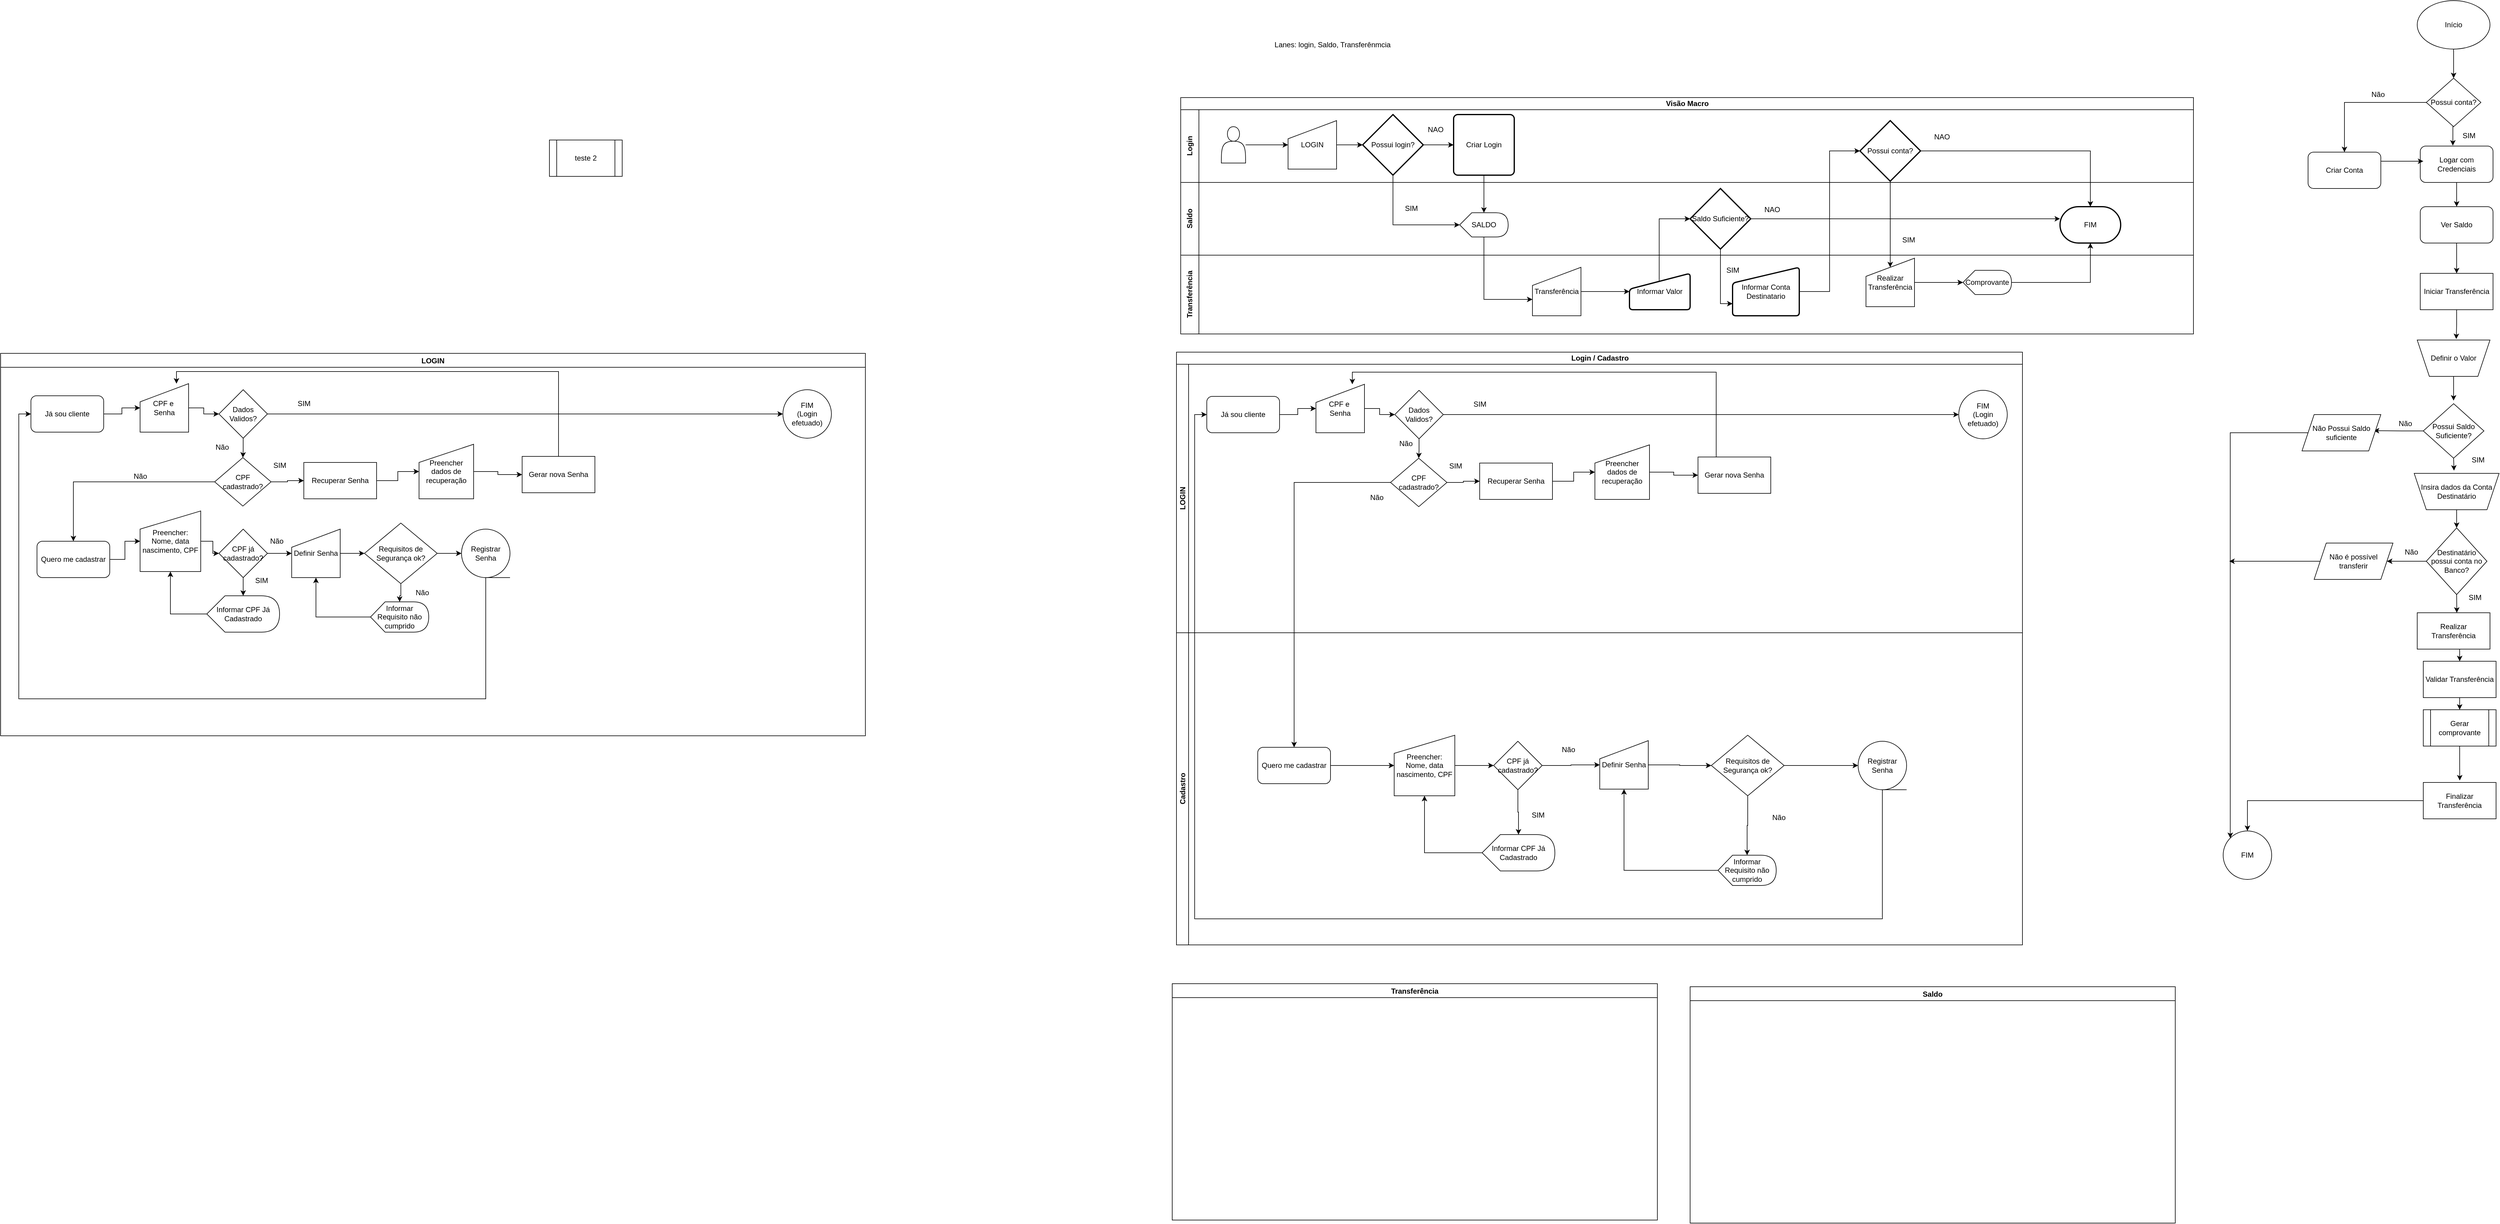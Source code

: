 <mxfile version="27.0.5" pages="2">
  <diagram name="FUNCIONAL" id="gYIJNVyBrI_II_At4Y5p">
    <mxGraphModel dx="6418" dy="1150" grid="0" gridSize="10" guides="0" tooltips="1" connect="1" arrows="1" fold="1" page="0" pageScale="1" pageWidth="827" pageHeight="1169" math="0" shadow="0">
      <root>
        <mxCell id="0" />
        <mxCell id="1" parent="0" />
        <mxCell id="37o7VVHi27gu3IQY9aIR-49" style="edgeStyle=orthogonalEdgeStyle;rounded=0;orthogonalLoop=1;jettySize=auto;html=1;exitX=0.5;exitY=1;exitDx=0;exitDy=0;fontFamily=Helvetica;fontSize=12;fontColor=default;" parent="1" source="37o7VVHi27gu3IQY9aIR-4" target="37o7VVHi27gu3IQY9aIR-5" edge="1">
          <mxGeometry relative="1" as="geometry" />
        </mxCell>
        <mxCell id="37o7VVHi27gu3IQY9aIR-4" value="Início" style="ellipse;whiteSpace=wrap;html=1;" parent="1" vertex="1">
          <mxGeometry x="-321" width="120" height="80" as="geometry" />
        </mxCell>
        <mxCell id="37o7VVHi27gu3IQY9aIR-9" style="edgeStyle=orthogonalEdgeStyle;rounded=0;orthogonalLoop=1;jettySize=auto;html=1;exitX=0;exitY=0.5;exitDx=0;exitDy=0;entryX=0.5;entryY=0;entryDx=0;entryDy=0;" parent="1" source="37o7VVHi27gu3IQY9aIR-5" target="37o7VVHi27gu3IQY9aIR-8" edge="1">
          <mxGeometry relative="1" as="geometry" />
        </mxCell>
        <mxCell id="37o7VVHi27gu3IQY9aIR-5" value="Possui conta?" style="rhombus;whiteSpace=wrap;html=1;" parent="1" vertex="1">
          <mxGeometry x="-306" y="128" width="90" height="80" as="geometry" />
        </mxCell>
        <mxCell id="37o7VVHi27gu3IQY9aIR-12" style="edgeStyle=orthogonalEdgeStyle;rounded=0;orthogonalLoop=1;jettySize=auto;html=1;exitX=0.5;exitY=1;exitDx=0;exitDy=0;entryX=0.5;entryY=0;entryDx=0;entryDy=0;" parent="1" source="37o7VVHi27gu3IQY9aIR-6" target="37o7VVHi27gu3IQY9aIR-11" edge="1">
          <mxGeometry relative="1" as="geometry" />
        </mxCell>
        <mxCell id="37o7VVHi27gu3IQY9aIR-6" value="Logar com Credenciais" style="rounded=1;whiteSpace=wrap;html=1;" parent="1" vertex="1">
          <mxGeometry x="-316" y="240" width="120" height="60" as="geometry" />
        </mxCell>
        <mxCell id="37o7VVHi27gu3IQY9aIR-8" value="Criar Conta" style="rounded=1;whiteSpace=wrap;html=1;" parent="1" vertex="1">
          <mxGeometry x="-501" y="250" width="120" height="60" as="geometry" />
        </mxCell>
        <mxCell id="37o7VVHi27gu3IQY9aIR-16" style="edgeStyle=orthogonalEdgeStyle;rounded=0;orthogonalLoop=1;jettySize=auto;html=1;exitX=0.5;exitY=1;exitDx=0;exitDy=0;entryX=0.5;entryY=0;entryDx=0;entryDy=0;" parent="1" source="37o7VVHi27gu3IQY9aIR-11" target="37o7VVHi27gu3IQY9aIR-15" edge="1">
          <mxGeometry relative="1" as="geometry" />
        </mxCell>
        <mxCell id="37o7VVHi27gu3IQY9aIR-11" value="Ver Saldo" style="rounded=1;whiteSpace=wrap;html=1;" parent="1" vertex="1">
          <mxGeometry x="-316" y="340" width="120" height="60" as="geometry" />
        </mxCell>
        <mxCell id="37o7VVHi27gu3IQY9aIR-15" value="Iniciar Transferência" style="rounded=0;whiteSpace=wrap;html=1;" parent="1" vertex="1">
          <mxGeometry x="-316" y="450" width="120" height="60" as="geometry" />
        </mxCell>
        <mxCell id="37o7VVHi27gu3IQY9aIR-23" style="edgeStyle=orthogonalEdgeStyle;rounded=0;orthogonalLoop=1;jettySize=auto;html=1;exitX=0;exitY=0.5;exitDx=0;exitDy=0;entryX=0.91;entryY=0.443;entryDx=0;entryDy=0;entryPerimeter=0;" parent="1" source="37o7VVHi27gu3IQY9aIR-17" target="37o7VVHi27gu3IQY9aIR-26" edge="1">
          <mxGeometry relative="1" as="geometry">
            <mxPoint x="-341" y="590" as="targetPoint" />
          </mxGeometry>
        </mxCell>
        <mxCell id="37o7VVHi27gu3IQY9aIR-17" value="Possui Saldo Suficiente?" style="rhombus;whiteSpace=wrap;html=1;" parent="1" vertex="1">
          <mxGeometry x="-311" y="665" width="100" height="90" as="geometry" />
        </mxCell>
        <mxCell id="37o7VVHi27gu3IQY9aIR-38" style="edgeStyle=orthogonalEdgeStyle;rounded=0;orthogonalLoop=1;jettySize=auto;html=1;exitX=0;exitY=0.5;exitDx=0;exitDy=0;entryX=1;entryY=0.5;entryDx=0;entryDy=0;fontFamily=Helvetica;fontSize=12;fontColor=default;" parent="1" source="37o7VVHi27gu3IQY9aIR-18" target="37o7VVHi27gu3IQY9aIR-37" edge="1">
          <mxGeometry relative="1" as="geometry" />
        </mxCell>
        <mxCell id="37o7VVHi27gu3IQY9aIR-18" value="Destinatário possui conta no Banco?" style="rhombus;whiteSpace=wrap;html=1;" parent="1" vertex="1">
          <mxGeometry x="-306" y="870" width="100" height="110" as="geometry" />
        </mxCell>
        <mxCell id="37o7VVHi27gu3IQY9aIR-64" style="edgeStyle=orthogonalEdgeStyle;rounded=0;orthogonalLoop=1;jettySize=auto;html=1;exitX=0.5;exitY=1;exitDx=0;exitDy=0;entryX=0.5;entryY=0;entryDx=0;entryDy=0;fontFamily=Helvetica;fontSize=12;fontColor=default;" parent="1" source="37o7VVHi27gu3IQY9aIR-24" target="37o7VVHi27gu3IQY9aIR-51" edge="1">
          <mxGeometry relative="1" as="geometry" />
        </mxCell>
        <mxCell id="37o7VVHi27gu3IQY9aIR-24" value="Realizar Transferência" style="rounded=1;whiteSpace=wrap;html=1;arcSize=0;" parent="1" vertex="1">
          <mxGeometry x="-321" y="1010" width="120" height="60" as="geometry" />
        </mxCell>
        <mxCell id="37o7VVHi27gu3IQY9aIR-60" style="edgeStyle=orthogonalEdgeStyle;rounded=0;orthogonalLoop=1;jettySize=auto;html=1;exitX=0;exitY=0.5;exitDx=0;exitDy=0;entryX=0;entryY=0;entryDx=0;entryDy=0;fontFamily=Helvetica;fontSize=12;fontColor=default;" parent="1" source="37o7VVHi27gu3IQY9aIR-26" target="37o7VVHi27gu3IQY9aIR-56" edge="1">
          <mxGeometry relative="1" as="geometry" />
        </mxCell>
        <mxCell id="37o7VVHi27gu3IQY9aIR-26" value="Não Possui Saldo suficiente" style="shape=parallelogram;perimeter=parallelogramPerimeter;whiteSpace=wrap;html=1;fixedSize=1;rounded=0;strokeColor=default;align=center;verticalAlign=middle;fontFamily=Helvetica;fontSize=12;fontColor=default;fillColor=default;" parent="1" vertex="1">
          <mxGeometry x="-511" y="683" width="130" height="60" as="geometry" />
        </mxCell>
        <mxCell id="37o7VVHi27gu3IQY9aIR-28" value="Definir o Valor" style="shape=trapezoid;perimeter=trapezoidPerimeter;whiteSpace=wrap;html=1;fixedSize=1;rounded=0;strokeColor=default;align=center;verticalAlign=middle;fontFamily=Helvetica;fontSize=12;fontColor=default;fillColor=default;direction=west;" parent="1" vertex="1">
          <mxGeometry x="-321" y="560" width="120" height="60" as="geometry" />
        </mxCell>
        <mxCell id="37o7VVHi27gu3IQY9aIR-34" style="edgeStyle=orthogonalEdgeStyle;rounded=0;orthogonalLoop=1;jettySize=auto;html=1;exitX=0.5;exitY=0;exitDx=0;exitDy=0;entryX=0.5;entryY=0;entryDx=0;entryDy=0;fontFamily=Helvetica;fontSize=12;fontColor=default;" parent="1" source="37o7VVHi27gu3IQY9aIR-32" target="37o7VVHi27gu3IQY9aIR-18" edge="1">
          <mxGeometry relative="1" as="geometry" />
        </mxCell>
        <mxCell id="37o7VVHi27gu3IQY9aIR-32" value="Insira dados da Conta Destinatário" style="shape=trapezoid;perimeter=trapezoidPerimeter;whiteSpace=wrap;html=1;fixedSize=1;rounded=0;strokeColor=default;align=center;verticalAlign=middle;fontFamily=Helvetica;fontSize=12;fontColor=default;fillColor=default;direction=west;" parent="1" vertex="1">
          <mxGeometry x="-326" y="780" width="140" height="60" as="geometry" />
        </mxCell>
        <mxCell id="37o7VVHi27gu3IQY9aIR-71" style="edgeStyle=orthogonalEdgeStyle;rounded=0;orthogonalLoop=1;jettySize=auto;html=1;exitX=0;exitY=0.5;exitDx=0;exitDy=0;fontFamily=Helvetica;fontSize=12;fontColor=default;" parent="1" source="37o7VVHi27gu3IQY9aIR-37" edge="1">
          <mxGeometry relative="1" as="geometry">
            <mxPoint x="-631" y="925" as="targetPoint" />
          </mxGeometry>
        </mxCell>
        <mxCell id="37o7VVHi27gu3IQY9aIR-37" value="Não é possível transferir" style="shape=parallelogram;perimeter=parallelogramPerimeter;whiteSpace=wrap;html=1;fixedSize=1;rounded=0;strokeColor=default;align=center;verticalAlign=middle;fontFamily=Helvetica;fontSize=12;fontColor=default;fillColor=default;" parent="1" vertex="1">
          <mxGeometry x="-491" y="895" width="130" height="60" as="geometry" />
        </mxCell>
        <mxCell id="37o7VVHi27gu3IQY9aIR-40" value="Gerar comprovante" style="shape=process;whiteSpace=wrap;html=1;backgroundOutline=1;rounded=0;strokeColor=default;align=center;verticalAlign=middle;fontFamily=Helvetica;fontSize=12;fontColor=default;fillColor=default;" parent="1" vertex="1">
          <mxGeometry x="-311" y="1170" width="120" height="60" as="geometry" />
        </mxCell>
        <mxCell id="37o7VVHi27gu3IQY9aIR-43" value="SIM" style="text;html=1;align=center;verticalAlign=middle;resizable=0;points=[];autosize=1;strokeColor=none;fillColor=none;fontFamily=Helvetica;fontSize=12;fontColor=default;" parent="1" vertex="1">
          <mxGeometry x="-256" y="208" width="40" height="30" as="geometry" />
        </mxCell>
        <mxCell id="37o7VVHi27gu3IQY9aIR-44" value="Não" style="text;html=1;align=center;verticalAlign=middle;resizable=0;points=[];autosize=1;strokeColor=none;fillColor=none;fontFamily=Helvetica;fontSize=12;fontColor=default;" parent="1" vertex="1">
          <mxGeometry x="-411" y="140" width="50" height="30" as="geometry" />
        </mxCell>
        <mxCell id="37o7VVHi27gu3IQY9aIR-45" value="SIM" style="text;html=1;align=center;verticalAlign=middle;resizable=0;points=[];autosize=1;strokeColor=none;fillColor=none;fontFamily=Helvetica;fontSize=12;fontColor=default;" parent="1" vertex="1">
          <mxGeometry x="-241" y="743" width="40" height="30" as="geometry" />
        </mxCell>
        <mxCell id="37o7VVHi27gu3IQY9aIR-46" value="Não" style="text;html=1;align=center;verticalAlign=middle;resizable=0;points=[];autosize=1;strokeColor=none;fillColor=none;fontFamily=Helvetica;fontSize=12;fontColor=default;" parent="1" vertex="1">
          <mxGeometry x="-366" y="683" width="50" height="30" as="geometry" />
        </mxCell>
        <mxCell id="37o7VVHi27gu3IQY9aIR-47" value="SIM" style="text;html=1;align=center;verticalAlign=middle;resizable=0;points=[];autosize=1;strokeColor=none;fillColor=none;fontFamily=Helvetica;fontSize=12;fontColor=default;" parent="1" vertex="1">
          <mxGeometry x="-246" y="970" width="40" height="30" as="geometry" />
        </mxCell>
        <mxCell id="37o7VVHi27gu3IQY9aIR-48" value="Não" style="text;html=1;align=center;verticalAlign=middle;resizable=0;points=[];autosize=1;strokeColor=none;fillColor=none;fontFamily=Helvetica;fontSize=12;fontColor=default;" parent="1" vertex="1">
          <mxGeometry x="-356" y="895" width="50" height="30" as="geometry" />
        </mxCell>
        <mxCell id="37o7VVHi27gu3IQY9aIR-50" style="edgeStyle=orthogonalEdgeStyle;rounded=0;orthogonalLoop=1;jettySize=auto;html=1;exitX=0.5;exitY=1;exitDx=0;exitDy=0;entryX=0.464;entryY=1.026;entryDx=0;entryDy=0;entryPerimeter=0;fontFamily=Helvetica;fontSize=12;fontColor=default;" parent="1" source="37o7VVHi27gu3IQY9aIR-15" target="37o7VVHi27gu3IQY9aIR-28" edge="1">
          <mxGeometry relative="1" as="geometry" />
        </mxCell>
        <mxCell id="37o7VVHi27gu3IQY9aIR-65" style="edgeStyle=orthogonalEdgeStyle;rounded=0;orthogonalLoop=1;jettySize=auto;html=1;exitX=0.5;exitY=1;exitDx=0;exitDy=0;entryX=0.5;entryY=0;entryDx=0;entryDy=0;fontFamily=Helvetica;fontSize=12;fontColor=default;" parent="1" source="37o7VVHi27gu3IQY9aIR-51" target="37o7VVHi27gu3IQY9aIR-40" edge="1">
          <mxGeometry relative="1" as="geometry" />
        </mxCell>
        <mxCell id="37o7VVHi27gu3IQY9aIR-51" value="Validar Transferência" style="rounded=0;whiteSpace=wrap;html=1;strokeColor=default;align=center;verticalAlign=middle;fontFamily=Helvetica;fontSize=12;fontColor=default;fillColor=default;" parent="1" vertex="1">
          <mxGeometry x="-311" y="1090" width="120" height="60" as="geometry" />
        </mxCell>
        <mxCell id="37o7VVHi27gu3IQY9aIR-59" style="edgeStyle=orthogonalEdgeStyle;rounded=0;orthogonalLoop=1;jettySize=auto;html=1;exitX=0;exitY=0.5;exitDx=0;exitDy=0;entryX=0.5;entryY=0;entryDx=0;entryDy=0;fontFamily=Helvetica;fontSize=12;fontColor=default;" parent="1" source="37o7VVHi27gu3IQY9aIR-54" target="37o7VVHi27gu3IQY9aIR-56" edge="1">
          <mxGeometry relative="1" as="geometry" />
        </mxCell>
        <mxCell id="37o7VVHi27gu3IQY9aIR-54" value="Finalizar Transferência" style="rounded=0;whiteSpace=wrap;html=1;strokeColor=default;align=center;verticalAlign=middle;fontFamily=Helvetica;fontSize=12;fontColor=default;fillColor=default;" parent="1" vertex="1">
          <mxGeometry x="-311" y="1290" width="120" height="60" as="geometry" />
        </mxCell>
        <mxCell id="37o7VVHi27gu3IQY9aIR-56" value="FIM" style="ellipse;whiteSpace=wrap;html=1;aspect=fixed;rounded=0;strokeColor=default;align=center;verticalAlign=middle;fontFamily=Helvetica;fontSize=12;fontColor=default;fillColor=default;" parent="1" vertex="1">
          <mxGeometry x="-641" y="1370" width="80" height="80" as="geometry" />
        </mxCell>
        <mxCell id="37o7VVHi27gu3IQY9aIR-62" style="edgeStyle=orthogonalEdgeStyle;rounded=0;orthogonalLoop=1;jettySize=auto;html=1;exitX=0.5;exitY=1;exitDx=0;exitDy=0;entryX=0.531;entryY=1.074;entryDx=0;entryDy=0;entryPerimeter=0;fontFamily=Helvetica;fontSize=12;fontColor=default;" parent="1" source="37o7VVHi27gu3IQY9aIR-17" target="37o7VVHi27gu3IQY9aIR-32" edge="1">
          <mxGeometry relative="1" as="geometry" />
        </mxCell>
        <mxCell id="37o7VVHi27gu3IQY9aIR-63" style="edgeStyle=orthogonalEdgeStyle;rounded=0;orthogonalLoop=1;jettySize=auto;html=1;exitX=0.5;exitY=1;exitDx=0;exitDy=0;entryX=0.544;entryY=0;entryDx=0;entryDy=0;entryPerimeter=0;fontFamily=Helvetica;fontSize=12;fontColor=default;" parent="1" source="37o7VVHi27gu3IQY9aIR-18" target="37o7VVHi27gu3IQY9aIR-24" edge="1">
          <mxGeometry relative="1" as="geometry" />
        </mxCell>
        <mxCell id="37o7VVHi27gu3IQY9aIR-66" style="edgeStyle=orthogonalEdgeStyle;rounded=0;orthogonalLoop=1;jettySize=auto;html=1;exitX=0.5;exitY=1;exitDx=0;exitDy=0;entryX=0.501;entryY=-0.055;entryDx=0;entryDy=0;entryPerimeter=0;fontFamily=Helvetica;fontSize=12;fontColor=default;" parent="1" source="37o7VVHi27gu3IQY9aIR-40" target="37o7VVHi27gu3IQY9aIR-54" edge="1">
          <mxGeometry relative="1" as="geometry" />
        </mxCell>
        <mxCell id="37o7VVHi27gu3IQY9aIR-67" style="edgeStyle=orthogonalEdgeStyle;rounded=0;orthogonalLoop=1;jettySize=auto;html=1;exitX=0.5;exitY=1;exitDx=0;exitDy=0;entryX=0.448;entryY=-0.012;entryDx=0;entryDy=0;entryPerimeter=0;fontFamily=Helvetica;fontSize=12;fontColor=default;" parent="1" source="37o7VVHi27gu3IQY9aIR-5" target="37o7VVHi27gu3IQY9aIR-6" edge="1">
          <mxGeometry relative="1" as="geometry" />
        </mxCell>
        <mxCell id="37o7VVHi27gu3IQY9aIR-69" style="edgeStyle=orthogonalEdgeStyle;rounded=0;orthogonalLoop=1;jettySize=auto;html=1;exitX=1;exitY=0.25;exitDx=0;exitDy=0;entryX=0.042;entryY=0.417;entryDx=0;entryDy=0;entryPerimeter=0;fontFamily=Helvetica;fontSize=12;fontColor=default;" parent="1" source="37o7VVHi27gu3IQY9aIR-8" target="37o7VVHi27gu3IQY9aIR-6" edge="1">
          <mxGeometry relative="1" as="geometry" />
        </mxCell>
        <mxCell id="37o7VVHi27gu3IQY9aIR-70" style="edgeStyle=orthogonalEdgeStyle;rounded=0;orthogonalLoop=1;jettySize=auto;html=1;exitX=0.5;exitY=0;exitDx=0;exitDy=0;entryX=0.499;entryY=-0.056;entryDx=0;entryDy=0;entryPerimeter=0;fontFamily=Helvetica;fontSize=12;fontColor=default;" parent="1" source="37o7VVHi27gu3IQY9aIR-28" target="37o7VVHi27gu3IQY9aIR-17" edge="1">
          <mxGeometry relative="1" as="geometry" />
        </mxCell>
        <mxCell id="iYzIepz9ZAn4X_LT2Ltt-5" value="Visão&amp;nbsp;&lt;span style=&quot;background-color: transparent; color: light-dark(rgb(0, 0, 0), rgb(255, 255, 255));&quot;&gt;Macro&lt;/span&gt;" style="swimlane;childLayout=stackLayout;resizeParent=1;resizeParentMax=0;horizontal=1;startSize=20;horizontalStack=0;html=1;" parent="1" vertex="1">
          <mxGeometry x="-2360" y="160" width="1670" height="390" as="geometry" />
        </mxCell>
        <mxCell id="iYzIepz9ZAn4X_LT2Ltt-6" value="Login" style="swimlane;startSize=30;horizontal=0;html=1;" parent="iYzIepz9ZAn4X_LT2Ltt-5" vertex="1">
          <mxGeometry y="20" width="1670" height="120" as="geometry" />
        </mxCell>
        <mxCell id="iYzIepz9ZAn4X_LT2Ltt-16" value="" style="edgeStyle=orthogonalEdgeStyle;rounded=0;orthogonalLoop=1;jettySize=auto;html=1;" parent="iYzIepz9ZAn4X_LT2Ltt-6" source="iYzIepz9ZAn4X_LT2Ltt-10" target="iYzIepz9ZAn4X_LT2Ltt-11" edge="1">
          <mxGeometry relative="1" as="geometry" />
        </mxCell>
        <mxCell id="iYzIepz9ZAn4X_LT2Ltt-10" value="" style="shape=actor;whiteSpace=wrap;html=1;" parent="iYzIepz9ZAn4X_LT2Ltt-6" vertex="1">
          <mxGeometry x="67" y="28" width="40" height="60" as="geometry" />
        </mxCell>
        <mxCell id="iYzIepz9ZAn4X_LT2Ltt-30" value="" style="edgeStyle=orthogonalEdgeStyle;rounded=0;orthogonalLoop=1;jettySize=auto;html=1;" parent="iYzIepz9ZAn4X_LT2Ltt-6" source="iYzIepz9ZAn4X_LT2Ltt-11" target="iYzIepz9ZAn4X_LT2Ltt-27" edge="1">
          <mxGeometry relative="1" as="geometry" />
        </mxCell>
        <mxCell id="iYzIepz9ZAn4X_LT2Ltt-11" value="LOGIN" style="shape=manualInput;whiteSpace=wrap;html=1;" parent="iYzIepz9ZAn4X_LT2Ltt-6" vertex="1">
          <mxGeometry x="177" y="18" width="80" height="80" as="geometry" />
        </mxCell>
        <mxCell id="iYzIepz9ZAn4X_LT2Ltt-33" style="edgeStyle=orthogonalEdgeStyle;rounded=0;orthogonalLoop=1;jettySize=auto;html=1;exitX=1;exitY=0.5;exitDx=0;exitDy=0;exitPerimeter=0;entryX=0;entryY=0.5;entryDx=0;entryDy=0;" parent="iYzIepz9ZAn4X_LT2Ltt-6" source="iYzIepz9ZAn4X_LT2Ltt-27" target="iYzIepz9ZAn4X_LT2Ltt-29" edge="1">
          <mxGeometry relative="1" as="geometry" />
        </mxCell>
        <mxCell id="iYzIepz9ZAn4X_LT2Ltt-27" value="Possui login?" style="strokeWidth=2;html=1;shape=mxgraph.flowchart.decision;whiteSpace=wrap;" parent="iYzIepz9ZAn4X_LT2Ltt-6" vertex="1">
          <mxGeometry x="300" y="8" width="100" height="100" as="geometry" />
        </mxCell>
        <mxCell id="iYzIepz9ZAn4X_LT2Ltt-29" value="Criar Login" style="rounded=1;whiteSpace=wrap;html=1;absoluteArcSize=1;arcSize=14;strokeWidth=2;" parent="iYzIepz9ZAn4X_LT2Ltt-6" vertex="1">
          <mxGeometry x="450" y="8" width="100" height="100" as="geometry" />
        </mxCell>
        <mxCell id="iYzIepz9ZAn4X_LT2Ltt-44" value="Possui conta?" style="strokeWidth=2;html=1;shape=mxgraph.flowchart.decision;whiteSpace=wrap;" parent="iYzIepz9ZAn4X_LT2Ltt-6" vertex="1">
          <mxGeometry x="1120" y="18" width="100" height="100" as="geometry" />
        </mxCell>
        <mxCell id="iYzIepz9ZAn4X_LT2Ltt-56" value="NAO" style="text;html=1;align=center;verticalAlign=middle;resizable=0;points=[];autosize=1;strokeColor=none;fillColor=none;" parent="iYzIepz9ZAn4X_LT2Ltt-6" vertex="1">
          <mxGeometry x="395" y="18" width="50" height="30" as="geometry" />
        </mxCell>
        <mxCell id="iYzIepz9ZAn4X_LT2Ltt-59" value="NAO" style="text;html=1;align=center;verticalAlign=middle;resizable=0;points=[];autosize=1;strokeColor=none;fillColor=none;" parent="iYzIepz9ZAn4X_LT2Ltt-6" vertex="1">
          <mxGeometry x="1230" y="30" width="50" height="30" as="geometry" />
        </mxCell>
        <mxCell id="iYzIepz9ZAn4X_LT2Ltt-7" value="Saldo" style="swimlane;startSize=30;horizontal=0;html=1;" parent="iYzIepz9ZAn4X_LT2Ltt-5" vertex="1">
          <mxGeometry y="140" width="1670" height="120" as="geometry" />
        </mxCell>
        <mxCell id="iYzIepz9ZAn4X_LT2Ltt-12" value="SALDO" style="shape=display;whiteSpace=wrap;html=1;" parent="iYzIepz9ZAn4X_LT2Ltt-7" vertex="1">
          <mxGeometry x="460" y="50" width="80" height="40" as="geometry" />
        </mxCell>
        <mxCell id="iYzIepz9ZAn4X_LT2Ltt-15" value="FIM" style="strokeWidth=2;html=1;shape=mxgraph.flowchart.terminator;whiteSpace=wrap;" parent="iYzIepz9ZAn4X_LT2Ltt-7" vertex="1">
          <mxGeometry x="1450" y="40" width="100" height="60" as="geometry" />
        </mxCell>
        <mxCell id="iYzIepz9ZAn4X_LT2Ltt-38" value="Saldo Suficiente?" style="strokeWidth=2;html=1;shape=mxgraph.flowchart.decision;whiteSpace=wrap;" parent="iYzIepz9ZAn4X_LT2Ltt-7" vertex="1">
          <mxGeometry x="840" y="10" width="100" height="100" as="geometry" />
        </mxCell>
        <mxCell id="iYzIepz9ZAn4X_LT2Ltt-48" style="edgeStyle=orthogonalEdgeStyle;rounded=0;orthogonalLoop=1;jettySize=auto;html=1;exitX=1;exitY=0.5;exitDx=0;exitDy=0;exitPerimeter=0;entryX=0;entryY=0.333;entryDx=0;entryDy=0;entryPerimeter=0;" parent="iYzIepz9ZAn4X_LT2Ltt-7" source="iYzIepz9ZAn4X_LT2Ltt-38" target="iYzIepz9ZAn4X_LT2Ltt-15" edge="1">
          <mxGeometry relative="1" as="geometry" />
        </mxCell>
        <mxCell id="iYzIepz9ZAn4X_LT2Ltt-58" value="NAO" style="text;html=1;align=center;verticalAlign=middle;resizable=0;points=[];autosize=1;strokeColor=none;fillColor=none;" parent="iYzIepz9ZAn4X_LT2Ltt-7" vertex="1">
          <mxGeometry x="950" y="30" width="50" height="30" as="geometry" />
        </mxCell>
        <mxCell id="iYzIepz9ZAn4X_LT2Ltt-61" value="SIM" style="text;html=1;align=center;verticalAlign=middle;resizable=0;points=[];autosize=1;strokeColor=none;fillColor=none;" parent="iYzIepz9ZAn4X_LT2Ltt-7" vertex="1">
          <mxGeometry x="1180" y="80" width="40" height="30" as="geometry" />
        </mxCell>
        <mxCell id="iYzIepz9ZAn4X_LT2Ltt-31" style="edgeStyle=orthogonalEdgeStyle;rounded=0;orthogonalLoop=1;jettySize=auto;html=1;exitX=0.5;exitY=1;exitDx=0;exitDy=0;exitPerimeter=0;entryX=0;entryY=0.5;entryDx=0;entryDy=0;entryPerimeter=0;" parent="iYzIepz9ZAn4X_LT2Ltt-5" source="iYzIepz9ZAn4X_LT2Ltt-27" target="iYzIepz9ZAn4X_LT2Ltt-12" edge="1">
          <mxGeometry relative="1" as="geometry" />
        </mxCell>
        <mxCell id="iYzIepz9ZAn4X_LT2Ltt-34" style="edgeStyle=orthogonalEdgeStyle;rounded=0;orthogonalLoop=1;jettySize=auto;html=1;exitX=0.5;exitY=1;exitDx=0;exitDy=0;entryX=0;entryY=0;entryDx=40;entryDy=0;entryPerimeter=0;" parent="iYzIepz9ZAn4X_LT2Ltt-5" source="iYzIepz9ZAn4X_LT2Ltt-29" target="iYzIepz9ZAn4X_LT2Ltt-12" edge="1">
          <mxGeometry relative="1" as="geometry" />
        </mxCell>
        <mxCell id="iYzIepz9ZAn4X_LT2Ltt-35" style="edgeStyle=orthogonalEdgeStyle;rounded=0;orthogonalLoop=1;jettySize=auto;html=1;exitX=0;exitY=0;exitDx=40;exitDy=40;exitPerimeter=0;entryX=0;entryY=0.663;entryDx=0;entryDy=0;entryPerimeter=0;" parent="iYzIepz9ZAn4X_LT2Ltt-5" source="iYzIepz9ZAn4X_LT2Ltt-12" target="iYzIepz9ZAn4X_LT2Ltt-13" edge="1">
          <mxGeometry relative="1" as="geometry" />
        </mxCell>
        <mxCell id="iYzIepz9ZAn4X_LT2Ltt-8" value="&lt;font&gt;Transferência&lt;/font&gt;" style="swimlane;startSize=30;horizontal=0;html=1;align=center;" parent="iYzIepz9ZAn4X_LT2Ltt-5" vertex="1">
          <mxGeometry y="260" width="1670" height="130" as="geometry" />
        </mxCell>
        <mxCell id="iYzIepz9ZAn4X_LT2Ltt-37" value="" style="edgeStyle=orthogonalEdgeStyle;rounded=0;orthogonalLoop=1;jettySize=auto;html=1;" parent="iYzIepz9ZAn4X_LT2Ltt-8" source="iYzIepz9ZAn4X_LT2Ltt-13" target="iYzIepz9ZAn4X_LT2Ltt-36" edge="1">
          <mxGeometry relative="1" as="geometry" />
        </mxCell>
        <mxCell id="iYzIepz9ZAn4X_LT2Ltt-13" value="Transferência" style="shape=manualInput;whiteSpace=wrap;html=1;" parent="iYzIepz9ZAn4X_LT2Ltt-8" vertex="1">
          <mxGeometry x="580" y="20" width="80" height="80" as="geometry" />
        </mxCell>
        <mxCell id="iYzIepz9ZAn4X_LT2Ltt-24" value="Comprovante" style="shape=display;whiteSpace=wrap;html=1;" parent="iYzIepz9ZAn4X_LT2Ltt-8" vertex="1">
          <mxGeometry x="1290" y="25" width="80" height="40" as="geometry" />
        </mxCell>
        <mxCell id="iYzIepz9ZAn4X_LT2Ltt-36" value="Informar Valor" style="html=1;strokeWidth=2;shape=manualInput;whiteSpace=wrap;rounded=1;size=26;arcSize=11;" parent="iYzIepz9ZAn4X_LT2Ltt-8" vertex="1">
          <mxGeometry x="740" y="30" width="100" height="60" as="geometry" />
        </mxCell>
        <mxCell id="iYzIepz9ZAn4X_LT2Ltt-42" value="Informar Conta&lt;br&gt;Destinatario" style="html=1;strokeWidth=2;shape=manualInput;whiteSpace=wrap;rounded=1;size=26;arcSize=11;" parent="iYzIepz9ZAn4X_LT2Ltt-8" vertex="1">
          <mxGeometry x="910" y="20" width="110" height="80" as="geometry" />
        </mxCell>
        <mxCell id="iYzIepz9ZAn4X_LT2Ltt-54" value="" style="edgeStyle=orthogonalEdgeStyle;rounded=0;orthogonalLoop=1;jettySize=auto;html=1;" parent="iYzIepz9ZAn4X_LT2Ltt-8" source="iYzIepz9ZAn4X_LT2Ltt-52" target="iYzIepz9ZAn4X_LT2Ltt-24" edge="1">
          <mxGeometry relative="1" as="geometry" />
        </mxCell>
        <mxCell id="iYzIepz9ZAn4X_LT2Ltt-52" value="Realizar&lt;br&gt;Transferência" style="shape=manualInput;whiteSpace=wrap;html=1;" parent="iYzIepz9ZAn4X_LT2Ltt-8" vertex="1">
          <mxGeometry x="1130" y="5" width="80" height="80" as="geometry" />
        </mxCell>
        <mxCell id="iYzIepz9ZAn4X_LT2Ltt-60" value="SIM" style="text;html=1;align=center;verticalAlign=middle;resizable=0;points=[];autosize=1;strokeColor=none;fillColor=none;" parent="iYzIepz9ZAn4X_LT2Ltt-8" vertex="1">
          <mxGeometry x="890" y="10" width="40" height="30" as="geometry" />
        </mxCell>
        <mxCell id="iYzIepz9ZAn4X_LT2Ltt-47" style="edgeStyle=orthogonalEdgeStyle;rounded=0;orthogonalLoop=1;jettySize=auto;html=1;exitX=1;exitY=0.5;exitDx=0;exitDy=0;exitPerimeter=0;entryX=0.5;entryY=0;entryDx=0;entryDy=0;entryPerimeter=0;" parent="iYzIepz9ZAn4X_LT2Ltt-5" source="iYzIepz9ZAn4X_LT2Ltt-44" target="iYzIepz9ZAn4X_LT2Ltt-15" edge="1">
          <mxGeometry relative="1" as="geometry" />
        </mxCell>
        <mxCell id="iYzIepz9ZAn4X_LT2Ltt-49" style="edgeStyle=orthogonalEdgeStyle;rounded=0;orthogonalLoop=1;jettySize=auto;html=1;exitX=0.49;exitY=0.233;exitDx=0;exitDy=0;entryX=0;entryY=0.5;entryDx=0;entryDy=0;entryPerimeter=0;exitPerimeter=0;" parent="iYzIepz9ZAn4X_LT2Ltt-5" source="iYzIepz9ZAn4X_LT2Ltt-36" target="iYzIepz9ZAn4X_LT2Ltt-38" edge="1">
          <mxGeometry relative="1" as="geometry" />
        </mxCell>
        <mxCell id="iYzIepz9ZAn4X_LT2Ltt-51" style="edgeStyle=orthogonalEdgeStyle;rounded=0;orthogonalLoop=1;jettySize=auto;html=1;exitX=0.5;exitY=1;exitDx=0;exitDy=0;exitPerimeter=0;entryX=0;entryY=0.75;entryDx=0;entryDy=0;" parent="iYzIepz9ZAn4X_LT2Ltt-5" source="iYzIepz9ZAn4X_LT2Ltt-38" target="iYzIepz9ZAn4X_LT2Ltt-42" edge="1">
          <mxGeometry relative="1" as="geometry" />
        </mxCell>
        <mxCell id="iYzIepz9ZAn4X_LT2Ltt-53" style="edgeStyle=orthogonalEdgeStyle;rounded=0;orthogonalLoop=1;jettySize=auto;html=1;exitX=0.5;exitY=1;exitDx=0;exitDy=0;exitPerimeter=0;entryX=0.5;entryY=0.188;entryDx=0;entryDy=0;entryPerimeter=0;" parent="iYzIepz9ZAn4X_LT2Ltt-5" source="iYzIepz9ZAn4X_LT2Ltt-44" target="iYzIepz9ZAn4X_LT2Ltt-52" edge="1">
          <mxGeometry relative="1" as="geometry" />
        </mxCell>
        <mxCell id="iYzIepz9ZAn4X_LT2Ltt-55" style="edgeStyle=orthogonalEdgeStyle;rounded=0;orthogonalLoop=1;jettySize=auto;html=1;exitX=1;exitY=0.5;exitDx=0;exitDy=0;exitPerimeter=0;entryX=0.5;entryY=1;entryDx=0;entryDy=0;entryPerimeter=0;" parent="iYzIepz9ZAn4X_LT2Ltt-5" source="iYzIepz9ZAn4X_LT2Ltt-24" target="iYzIepz9ZAn4X_LT2Ltt-15" edge="1">
          <mxGeometry relative="1" as="geometry" />
        </mxCell>
        <mxCell id="iYzIepz9ZAn4X_LT2Ltt-62" style="edgeStyle=orthogonalEdgeStyle;rounded=0;orthogonalLoop=1;jettySize=auto;html=1;exitX=1;exitY=0.5;exitDx=0;exitDy=0;entryX=0;entryY=0.5;entryDx=0;entryDy=0;entryPerimeter=0;" parent="iYzIepz9ZAn4X_LT2Ltt-5" source="iYzIepz9ZAn4X_LT2Ltt-42" target="iYzIepz9ZAn4X_LT2Ltt-44" edge="1">
          <mxGeometry relative="1" as="geometry" />
        </mxCell>
        <mxCell id="iYzIepz9ZAn4X_LT2Ltt-9" value="Lanes: login, Saldo, Transferênmcia" style="text;html=1;align=center;verticalAlign=middle;resizable=0;points=[];autosize=1;strokeColor=none;fillColor=none;" parent="1" vertex="1">
          <mxGeometry x="-2215" y="58" width="210" height="30" as="geometry" />
        </mxCell>
        <mxCell id="iYzIepz9ZAn4X_LT2Ltt-57" value="SIM" style="text;html=1;align=center;verticalAlign=middle;resizable=0;points=[];autosize=1;strokeColor=none;fillColor=none;" parent="1" vertex="1">
          <mxGeometry x="-2000" y="328" width="40" height="30" as="geometry" />
        </mxCell>
        <mxCell id="iYzIepz9ZAn4X_LT2Ltt-63" value="Saldo" style="swimlane;" parent="1" vertex="1">
          <mxGeometry x="-1520" y="1627" width="800" height="390" as="geometry" />
        </mxCell>
        <mxCell id="iYzIepz9ZAn4X_LT2Ltt-64" value="Transferência" style="swimlane;" parent="1" vertex="1">
          <mxGeometry x="-2374" y="1622" width="800" height="390" as="geometry" />
        </mxCell>
        <mxCell id="OG4bD8vopWJReQdSN9sa-51" value="Login / Cadastro" style="swimlane;childLayout=stackLayout;resizeParent=1;resizeParentMax=0;horizontal=1;startSize=20;horizontalStack=0;html=1;" parent="1" vertex="1">
          <mxGeometry x="-2367" y="580" width="1395" height="978" as="geometry" />
        </mxCell>
        <mxCell id="OG4bD8vopWJReQdSN9sa-107" style="edgeStyle=orthogonalEdgeStyle;rounded=0;orthogonalLoop=1;jettySize=auto;html=1;exitX=0;exitY=0.5;exitDx=0;exitDy=0;" parent="OG4bD8vopWJReQdSN9sa-51" source="OG4bD8vopWJReQdSN9sa-108" target="OG4bD8vopWJReQdSN9sa-99" edge="1">
          <mxGeometry relative="1" as="geometry" />
        </mxCell>
        <mxCell id="OG4bD8vopWJReQdSN9sa-52" value="LOGIN" style="swimlane;startSize=20;horizontal=0;html=1;" parent="OG4bD8vopWJReQdSN9sa-51" vertex="1">
          <mxGeometry y="20" width="1395" height="443" as="geometry" />
        </mxCell>
        <mxCell id="OG4bD8vopWJReQdSN9sa-96" value="" style="edgeStyle=orthogonalEdgeStyle;rounded=0;orthogonalLoop=1;jettySize=auto;html=1;" parent="OG4bD8vopWJReQdSN9sa-52" source="OG4bD8vopWJReQdSN9sa-97" target="OG4bD8vopWJReQdSN9sa-101" edge="1">
          <mxGeometry relative="1" as="geometry" />
        </mxCell>
        <mxCell id="OG4bD8vopWJReQdSN9sa-97" value="Já sou cliente" style="rounded=1;whiteSpace=wrap;html=1;" parent="OG4bD8vopWJReQdSN9sa-52" vertex="1">
          <mxGeometry x="50.0" y="53" width="120" height="60" as="geometry" />
        </mxCell>
        <mxCell id="OG4bD8vopWJReQdSN9sa-100" value="" style="edgeStyle=orthogonalEdgeStyle;rounded=0;orthogonalLoop=1;jettySize=auto;html=1;" parent="OG4bD8vopWJReQdSN9sa-52" source="OG4bD8vopWJReQdSN9sa-101" target="OG4bD8vopWJReQdSN9sa-104" edge="1">
          <mxGeometry relative="1" as="geometry" />
        </mxCell>
        <mxCell id="OG4bD8vopWJReQdSN9sa-101" value="CPF e&amp;nbsp;&lt;br&gt;Senha" style="shape=manualInput;whiteSpace=wrap;html=1;" parent="OG4bD8vopWJReQdSN9sa-52" vertex="1">
          <mxGeometry x="230.0" y="33" width="80" height="80" as="geometry" />
        </mxCell>
        <mxCell id="OG4bD8vopWJReQdSN9sa-102" value="" style="edgeStyle=orthogonalEdgeStyle;rounded=0;orthogonalLoop=1;jettySize=auto;html=1;" parent="OG4bD8vopWJReQdSN9sa-52" source="OG4bD8vopWJReQdSN9sa-104" target="OG4bD8vopWJReQdSN9sa-108" edge="1">
          <mxGeometry relative="1" as="geometry" />
        </mxCell>
        <mxCell id="OG4bD8vopWJReQdSN9sa-103" style="edgeStyle=orthogonalEdgeStyle;rounded=0;orthogonalLoop=1;jettySize=auto;html=1;exitX=1;exitY=0.5;exitDx=0;exitDy=0;entryX=0;entryY=0.5;entryDx=0;entryDy=0;" parent="OG4bD8vopWJReQdSN9sa-52" source="OG4bD8vopWJReQdSN9sa-104" target="OG4bD8vopWJReQdSN9sa-105" edge="1">
          <mxGeometry relative="1" as="geometry" />
        </mxCell>
        <mxCell id="OG4bD8vopWJReQdSN9sa-104" value="Dados Validos?" style="rhombus;whiteSpace=wrap;html=1;" parent="OG4bD8vopWJReQdSN9sa-52" vertex="1">
          <mxGeometry x="360.0" y="43" width="80" height="80" as="geometry" />
        </mxCell>
        <mxCell id="OG4bD8vopWJReQdSN9sa-105" value="FIM&lt;br&gt;(Login efetuado)" style="ellipse;whiteSpace=wrap;html=1;aspect=fixed;" parent="OG4bD8vopWJReQdSN9sa-52" vertex="1">
          <mxGeometry x="1290" y="43" width="80" height="80" as="geometry" />
        </mxCell>
        <mxCell id="OG4bD8vopWJReQdSN9sa-106" value="" style="edgeStyle=orthogonalEdgeStyle;rounded=0;orthogonalLoop=1;jettySize=auto;html=1;" parent="OG4bD8vopWJReQdSN9sa-52" source="OG4bD8vopWJReQdSN9sa-108" target="OG4bD8vopWJReQdSN9sa-110" edge="1">
          <mxGeometry relative="1" as="geometry" />
        </mxCell>
        <mxCell id="OG4bD8vopWJReQdSN9sa-108" value="CPF cadastrado?" style="rhombus;whiteSpace=wrap;html=1;" parent="OG4bD8vopWJReQdSN9sa-52" vertex="1">
          <mxGeometry x="353.0" y="155" width="93" height="80" as="geometry" />
        </mxCell>
        <mxCell id="OG4bD8vopWJReQdSN9sa-109" value="" style="edgeStyle=orthogonalEdgeStyle;rounded=0;orthogonalLoop=1;jettySize=auto;html=1;" parent="OG4bD8vopWJReQdSN9sa-52" source="OG4bD8vopWJReQdSN9sa-110" target="OG4bD8vopWJReQdSN9sa-112" edge="1">
          <mxGeometry relative="1" as="geometry" />
        </mxCell>
        <mxCell id="OG4bD8vopWJReQdSN9sa-110" value="Recuperar Senha" style="rounded=0;whiteSpace=wrap;html=1;" parent="OG4bD8vopWJReQdSN9sa-52" vertex="1">
          <mxGeometry x="500.0" y="163" width="120" height="60" as="geometry" />
        </mxCell>
        <mxCell id="OG4bD8vopWJReQdSN9sa-111" value="" style="edgeStyle=orthogonalEdgeStyle;rounded=0;orthogonalLoop=1;jettySize=auto;html=1;" parent="OG4bD8vopWJReQdSN9sa-52" source="OG4bD8vopWJReQdSN9sa-112" target="OG4bD8vopWJReQdSN9sa-115" edge="1">
          <mxGeometry relative="1" as="geometry" />
        </mxCell>
        <mxCell id="OG4bD8vopWJReQdSN9sa-112" value="Preencher dados de recuperação" style="shape=manualInput;whiteSpace=wrap;html=1;" parent="OG4bD8vopWJReQdSN9sa-52" vertex="1">
          <mxGeometry x="690" y="133" width="90" height="90" as="geometry" />
        </mxCell>
        <mxCell id="OG4bD8vopWJReQdSN9sa-113" value="Não" style="text;html=1;align=center;verticalAlign=middle;resizable=0;points=[];autosize=1;strokeColor=none;fillColor=none;" parent="OG4bD8vopWJReQdSN9sa-52" vertex="1">
          <mxGeometry x="353.0" y="116" width="50" height="30" as="geometry" />
        </mxCell>
        <mxCell id="OG4bD8vopWJReQdSN9sa-114" value="SIM" style="text;html=1;align=center;verticalAlign=middle;resizable=0;points=[];autosize=1;strokeColor=none;fillColor=none;" parent="OG4bD8vopWJReQdSN9sa-52" vertex="1">
          <mxGeometry x="440.0" y="153" width="40" height="30" as="geometry" />
        </mxCell>
        <mxCell id="OG4bD8vopWJReQdSN9sa-140" style="edgeStyle=orthogonalEdgeStyle;rounded=0;orthogonalLoop=1;jettySize=auto;html=1;exitX=0.25;exitY=0;exitDx=0;exitDy=0;entryX=0.75;entryY=0;entryDx=0;entryDy=0;" parent="OG4bD8vopWJReQdSN9sa-52" source="OG4bD8vopWJReQdSN9sa-115" target="OG4bD8vopWJReQdSN9sa-101" edge="1">
          <mxGeometry relative="1" as="geometry" />
        </mxCell>
        <mxCell id="OG4bD8vopWJReQdSN9sa-115" value="Gerar nova Senha" style="rounded=0;whiteSpace=wrap;html=1;" parent="OG4bD8vopWJReQdSN9sa-52" vertex="1">
          <mxGeometry x="860" y="153" width="120" height="60" as="geometry" />
        </mxCell>
        <mxCell id="OG4bD8vopWJReQdSN9sa-135" value="SIM" style="text;html=1;align=center;verticalAlign=middle;resizable=0;points=[];autosize=1;strokeColor=none;fillColor=none;" parent="OG4bD8vopWJReQdSN9sa-52" vertex="1">
          <mxGeometry x="480.0" y="51" width="40" height="30" as="geometry" />
        </mxCell>
        <mxCell id="OG4bD8vopWJReQdSN9sa-136" value="Não" style="text;html=1;align=center;verticalAlign=middle;resizable=0;points=[];autosize=1;strokeColor=none;fillColor=none;" parent="OG4bD8vopWJReQdSN9sa-52" vertex="1">
          <mxGeometry x="305.0" y="205" width="50" height="30" as="geometry" />
        </mxCell>
        <mxCell id="OG4bD8vopWJReQdSN9sa-53" value="Cadastro" style="swimlane;startSize=20;horizontal=0;html=1;" parent="OG4bD8vopWJReQdSN9sa-51" vertex="1">
          <mxGeometry y="463" width="1395" height="515" as="geometry" />
        </mxCell>
        <mxCell id="OG4bD8vopWJReQdSN9sa-99" value="Quero me cadastrar" style="rounded=1;whiteSpace=wrap;html=1;" parent="OG4bD8vopWJReQdSN9sa-53" vertex="1">
          <mxGeometry x="134.0" y="189" width="120" height="60" as="geometry" />
        </mxCell>
        <mxCell id="OG4bD8vopWJReQdSN9sa-117" value="Preencher:&lt;br&gt;Nome, data nascimento, CPF" style="shape=manualInput;whiteSpace=wrap;html=1;" parent="OG4bD8vopWJReQdSN9sa-53" vertex="1">
          <mxGeometry x="359.0" y="169" width="100" height="100" as="geometry" />
        </mxCell>
        <mxCell id="OG4bD8vopWJReQdSN9sa-120" value="CPF já cadastrado?" style="rhombus;whiteSpace=wrap;html=1;" parent="OG4bD8vopWJReQdSN9sa-53" vertex="1">
          <mxGeometry x="523" y="179" width="80" height="80" as="geometry" />
        </mxCell>
        <mxCell id="OG4bD8vopWJReQdSN9sa-122" value="Informar CPF Já Cadastrado" style="shape=display;whiteSpace=wrap;html=1;" parent="OG4bD8vopWJReQdSN9sa-53" vertex="1">
          <mxGeometry x="504.0" y="333" width="120" height="60" as="geometry" />
        </mxCell>
        <mxCell id="OG4bD8vopWJReQdSN9sa-125" value="Definir Senha" style="shape=manualInput;whiteSpace=wrap;html=1;" parent="OG4bD8vopWJReQdSN9sa-53" vertex="1">
          <mxGeometry x="698" y="178" width="80" height="80" as="geometry" />
        </mxCell>
        <mxCell id="OG4bD8vopWJReQdSN9sa-129" value="Requisitos de Segurança ok?" style="rhombus;whiteSpace=wrap;html=1;" parent="OG4bD8vopWJReQdSN9sa-53" vertex="1">
          <mxGeometry x="882" y="169" width="120" height="100" as="geometry" />
        </mxCell>
        <mxCell id="OG4bD8vopWJReQdSN9sa-131" value="Informar Requisito não cumprido" style="shape=display;whiteSpace=wrap;html=1;" parent="OG4bD8vopWJReQdSN9sa-53" vertex="1">
          <mxGeometry x="893" y="367" width="96" height="50" as="geometry" />
        </mxCell>
        <mxCell id="OG4bD8vopWJReQdSN9sa-134" value="Registrar Senha" style="shape=tapeData;whiteSpace=wrap;html=1;perimeter=ellipsePerimeter;" parent="OG4bD8vopWJReQdSN9sa-53" vertex="1">
          <mxGeometry x="1124" y="179" width="80" height="80" as="geometry" />
        </mxCell>
        <mxCell id="OG4bD8vopWJReQdSN9sa-98" value="" style="edgeStyle=orthogonalEdgeStyle;rounded=0;orthogonalLoop=1;jettySize=auto;html=1;" parent="OG4bD8vopWJReQdSN9sa-53" source="OG4bD8vopWJReQdSN9sa-99" target="OG4bD8vopWJReQdSN9sa-117" edge="1">
          <mxGeometry relative="1" as="geometry" />
        </mxCell>
        <mxCell id="OG4bD8vopWJReQdSN9sa-116" value="" style="edgeStyle=orthogonalEdgeStyle;rounded=0;orthogonalLoop=1;jettySize=auto;html=1;" parent="OG4bD8vopWJReQdSN9sa-53" source="OG4bD8vopWJReQdSN9sa-117" target="OG4bD8vopWJReQdSN9sa-120" edge="1">
          <mxGeometry relative="1" as="geometry" />
        </mxCell>
        <mxCell id="OG4bD8vopWJReQdSN9sa-121" style="edgeStyle=orthogonalEdgeStyle;rounded=0;orthogonalLoop=1;jettySize=auto;html=1;exitX=0;exitY=0.5;exitDx=0;exitDy=0;exitPerimeter=0;entryX=0.5;entryY=1;entryDx=0;entryDy=0;" parent="OG4bD8vopWJReQdSN9sa-53" source="OG4bD8vopWJReQdSN9sa-122" target="OG4bD8vopWJReQdSN9sa-117" edge="1">
          <mxGeometry relative="1" as="geometry" />
        </mxCell>
        <mxCell id="OG4bD8vopWJReQdSN9sa-118" value="" style="edgeStyle=orthogonalEdgeStyle;rounded=0;orthogonalLoop=1;jettySize=auto;html=1;" parent="OG4bD8vopWJReQdSN9sa-53" source="OG4bD8vopWJReQdSN9sa-120" target="OG4bD8vopWJReQdSN9sa-122" edge="1">
          <mxGeometry relative="1" as="geometry" />
        </mxCell>
        <mxCell id="OG4bD8vopWJReQdSN9sa-119" value="" style="edgeStyle=orthogonalEdgeStyle;rounded=0;orthogonalLoop=1;jettySize=auto;html=1;" parent="OG4bD8vopWJReQdSN9sa-53" source="OG4bD8vopWJReQdSN9sa-120" target="OG4bD8vopWJReQdSN9sa-125" edge="1">
          <mxGeometry relative="1" as="geometry" />
        </mxCell>
        <mxCell id="OG4bD8vopWJReQdSN9sa-124" value="" style="edgeStyle=orthogonalEdgeStyle;rounded=0;orthogonalLoop=1;jettySize=auto;html=1;" parent="OG4bD8vopWJReQdSN9sa-53" source="OG4bD8vopWJReQdSN9sa-125" target="OG4bD8vopWJReQdSN9sa-129" edge="1">
          <mxGeometry relative="1" as="geometry" />
        </mxCell>
        <mxCell id="OG4bD8vopWJReQdSN9sa-130" style="edgeStyle=orthogonalEdgeStyle;rounded=0;orthogonalLoop=1;jettySize=auto;html=1;exitX=0;exitY=0.5;exitDx=0;exitDy=0;exitPerimeter=0;entryX=0.5;entryY=1;entryDx=0;entryDy=0;" parent="OG4bD8vopWJReQdSN9sa-53" source="OG4bD8vopWJReQdSN9sa-131" target="OG4bD8vopWJReQdSN9sa-125" edge="1">
          <mxGeometry relative="1" as="geometry" />
        </mxCell>
        <mxCell id="OG4bD8vopWJReQdSN9sa-127" value="" style="edgeStyle=orthogonalEdgeStyle;rounded=0;orthogonalLoop=1;jettySize=auto;html=1;" parent="OG4bD8vopWJReQdSN9sa-53" source="OG4bD8vopWJReQdSN9sa-129" target="OG4bD8vopWJReQdSN9sa-131" edge="1">
          <mxGeometry relative="1" as="geometry" />
        </mxCell>
        <mxCell id="OG4bD8vopWJReQdSN9sa-128" value="" style="edgeStyle=orthogonalEdgeStyle;rounded=0;orthogonalLoop=1;jettySize=auto;html=1;" parent="OG4bD8vopWJReQdSN9sa-53" source="OG4bD8vopWJReQdSN9sa-129" target="OG4bD8vopWJReQdSN9sa-134" edge="1">
          <mxGeometry relative="1" as="geometry" />
        </mxCell>
        <mxCell id="OG4bD8vopWJReQdSN9sa-132" value="Não" style="text;html=1;align=center;verticalAlign=middle;resizable=0;points=[];autosize=1;strokeColor=none;fillColor=none;" parent="OG4bD8vopWJReQdSN9sa-53" vertex="1">
          <mxGeometry x="621" y="178" width="50" height="30" as="geometry" />
        </mxCell>
        <mxCell id="OG4bD8vopWJReQdSN9sa-123" value="SIM" style="text;html=1;align=center;verticalAlign=middle;resizable=0;points=[];autosize=1;strokeColor=none;fillColor=none;" parent="OG4bD8vopWJReQdSN9sa-53" vertex="1">
          <mxGeometry x="576" y="286" width="40" height="30" as="geometry" />
        </mxCell>
        <mxCell id="OG4bD8vopWJReQdSN9sa-126" value="Não" style="text;html=1;align=center;verticalAlign=middle;resizable=0;points=[];autosize=1;strokeColor=none;fillColor=none;" parent="OG4bD8vopWJReQdSN9sa-53" vertex="1">
          <mxGeometry x="968" y="290" width="50" height="30" as="geometry" />
        </mxCell>
        <mxCell id="OG4bD8vopWJReQdSN9sa-139" style="edgeStyle=orthogonalEdgeStyle;rounded=0;orthogonalLoop=1;jettySize=auto;html=1;exitX=0.5;exitY=1;exitDx=0;exitDy=0;entryX=0;entryY=0.5;entryDx=0;entryDy=0;" parent="OG4bD8vopWJReQdSN9sa-51" source="OG4bD8vopWJReQdSN9sa-134" target="OG4bD8vopWJReQdSN9sa-97" edge="1">
          <mxGeometry relative="1" as="geometry">
            <Array as="points">
              <mxPoint x="1164" y="935" />
              <mxPoint x="30" y="935" />
              <mxPoint x="30" y="103" />
            </Array>
          </mxGeometry>
        </mxCell>
        <mxCell id="OG4bD8vopWJReQdSN9sa-141" value="" style="group" parent="1" vertex="1" connectable="0">
          <mxGeometry x="-4306" y="582" width="1680" height="820" as="geometry" />
        </mxCell>
        <mxCell id="iYzIepz9ZAn4X_LT2Ltt-21" value="LOGIN" style="swimlane;container=0;" parent="OG4bD8vopWJReQdSN9sa-141" vertex="1">
          <mxGeometry width="1426" height="631" as="geometry" />
        </mxCell>
        <mxCell id="OG4bD8vopWJReQdSN9sa-11" value="SIM" style="text;html=1;align=center;verticalAlign=middle;resizable=0;points=[];autosize=1;strokeColor=none;fillColor=none;" parent="OG4bD8vopWJReQdSN9sa-141" vertex="1">
          <mxGeometry x="480" y="68" width="40" height="30" as="geometry" />
        </mxCell>
        <mxCell id="OG4bD8vopWJReQdSN9sa-21" value="Não" style="text;html=1;align=center;verticalAlign=middle;resizable=0;points=[];autosize=1;strokeColor=none;fillColor=none;" parent="OG4bD8vopWJReQdSN9sa-141" vertex="1">
          <mxGeometry x="205" y="188" width="50" height="30" as="geometry" />
        </mxCell>
        <mxCell id="OG4bD8vopWJReQdSN9sa-7" value="" style="edgeStyle=orthogonalEdgeStyle;rounded=0;orthogonalLoop=1;jettySize=auto;html=1;" parent="OG4bD8vopWJReQdSN9sa-141" source="OG4bD8vopWJReQdSN9sa-3" target="OG4bD8vopWJReQdSN9sa-5" edge="1">
          <mxGeometry relative="1" as="geometry" />
        </mxCell>
        <mxCell id="OG4bD8vopWJReQdSN9sa-3" value="Já sou cliente" style="rounded=1;whiteSpace=wrap;html=1;" parent="OG4bD8vopWJReQdSN9sa-141" vertex="1">
          <mxGeometry x="50" y="70" width="120" height="60" as="geometry" />
        </mxCell>
        <mxCell id="OG4bD8vopWJReQdSN9sa-27" value="" style="edgeStyle=orthogonalEdgeStyle;rounded=0;orthogonalLoop=1;jettySize=auto;html=1;" parent="OG4bD8vopWJReQdSN9sa-141" source="OG4bD8vopWJReQdSN9sa-4" target="OG4bD8vopWJReQdSN9sa-26" edge="1">
          <mxGeometry relative="1" as="geometry" />
        </mxCell>
        <mxCell id="OG4bD8vopWJReQdSN9sa-4" value="Quero me cadastrar" style="rounded=1;whiteSpace=wrap;html=1;" parent="OG4bD8vopWJReQdSN9sa-141" vertex="1">
          <mxGeometry x="60" y="310" width="120" height="60" as="geometry" />
        </mxCell>
        <mxCell id="OG4bD8vopWJReQdSN9sa-8" value="" style="edgeStyle=orthogonalEdgeStyle;rounded=0;orthogonalLoop=1;jettySize=auto;html=1;" parent="OG4bD8vopWJReQdSN9sa-141" source="OG4bD8vopWJReQdSN9sa-5" target="OG4bD8vopWJReQdSN9sa-6" edge="1">
          <mxGeometry relative="1" as="geometry" />
        </mxCell>
        <mxCell id="OG4bD8vopWJReQdSN9sa-5" value="CPF e&amp;nbsp;&lt;br&gt;Senha" style="shape=manualInput;whiteSpace=wrap;html=1;" parent="OG4bD8vopWJReQdSN9sa-141" vertex="1">
          <mxGeometry x="230" y="50" width="80" height="80" as="geometry" />
        </mxCell>
        <mxCell id="OG4bD8vopWJReQdSN9sa-16" value="" style="edgeStyle=orthogonalEdgeStyle;rounded=0;orthogonalLoop=1;jettySize=auto;html=1;" parent="OG4bD8vopWJReQdSN9sa-141" source="OG4bD8vopWJReQdSN9sa-6" target="OG4bD8vopWJReQdSN9sa-12" edge="1">
          <mxGeometry relative="1" as="geometry" />
        </mxCell>
        <mxCell id="OG4bD8vopWJReQdSN9sa-49" style="edgeStyle=orthogonalEdgeStyle;rounded=0;orthogonalLoop=1;jettySize=auto;html=1;exitX=1;exitY=0.5;exitDx=0;exitDy=0;entryX=0;entryY=0.5;entryDx=0;entryDy=0;" parent="OG4bD8vopWJReQdSN9sa-141" source="OG4bD8vopWJReQdSN9sa-6" target="OG4bD8vopWJReQdSN9sa-9" edge="1">
          <mxGeometry relative="1" as="geometry" />
        </mxCell>
        <mxCell id="OG4bD8vopWJReQdSN9sa-6" value="Dados Validos?" style="rhombus;whiteSpace=wrap;html=1;" parent="OG4bD8vopWJReQdSN9sa-141" vertex="1">
          <mxGeometry x="360" y="60" width="80" height="80" as="geometry" />
        </mxCell>
        <mxCell id="OG4bD8vopWJReQdSN9sa-9" value="FIM&lt;br&gt;(Login efetuado)" style="ellipse;whiteSpace=wrap;html=1;aspect=fixed;" parent="OG4bD8vopWJReQdSN9sa-141" vertex="1">
          <mxGeometry x="1290" y="60" width="80" height="80" as="geometry" />
        </mxCell>
        <mxCell id="OG4bD8vopWJReQdSN9sa-14" value="" style="edgeStyle=orthogonalEdgeStyle;rounded=0;orthogonalLoop=1;jettySize=auto;html=1;" parent="OG4bD8vopWJReQdSN9sa-141" source="OG4bD8vopWJReQdSN9sa-12" target="OG4bD8vopWJReQdSN9sa-13" edge="1">
          <mxGeometry relative="1" as="geometry" />
        </mxCell>
        <mxCell id="OG4bD8vopWJReQdSN9sa-20" style="edgeStyle=orthogonalEdgeStyle;rounded=0;orthogonalLoop=1;jettySize=auto;html=1;exitX=0;exitY=0.5;exitDx=0;exitDy=0;" parent="OG4bD8vopWJReQdSN9sa-141" source="OG4bD8vopWJReQdSN9sa-12" target="OG4bD8vopWJReQdSN9sa-4" edge="1">
          <mxGeometry relative="1" as="geometry" />
        </mxCell>
        <mxCell id="OG4bD8vopWJReQdSN9sa-12" value="CPF cadastrado?" style="rhombus;whiteSpace=wrap;html=1;" parent="OG4bD8vopWJReQdSN9sa-141" vertex="1">
          <mxGeometry x="353" y="172" width="93" height="80" as="geometry" />
        </mxCell>
        <mxCell id="OG4bD8vopWJReQdSN9sa-22" value="" style="edgeStyle=orthogonalEdgeStyle;rounded=0;orthogonalLoop=1;jettySize=auto;html=1;" parent="OG4bD8vopWJReQdSN9sa-141" source="OG4bD8vopWJReQdSN9sa-13" target="OG4bD8vopWJReQdSN9sa-15" edge="1">
          <mxGeometry relative="1" as="geometry" />
        </mxCell>
        <mxCell id="OG4bD8vopWJReQdSN9sa-13" value="Recuperar Senha" style="rounded=0;whiteSpace=wrap;html=1;" parent="OG4bD8vopWJReQdSN9sa-141" vertex="1">
          <mxGeometry x="500" y="180" width="120" height="60" as="geometry" />
        </mxCell>
        <mxCell id="OG4bD8vopWJReQdSN9sa-24" value="" style="edgeStyle=orthogonalEdgeStyle;rounded=0;orthogonalLoop=1;jettySize=auto;html=1;" parent="OG4bD8vopWJReQdSN9sa-141" source="OG4bD8vopWJReQdSN9sa-15" target="OG4bD8vopWJReQdSN9sa-23" edge="1">
          <mxGeometry relative="1" as="geometry" />
        </mxCell>
        <mxCell id="OG4bD8vopWJReQdSN9sa-15" value="Preencher dados de recuperação" style="shape=manualInput;whiteSpace=wrap;html=1;" parent="OG4bD8vopWJReQdSN9sa-141" vertex="1">
          <mxGeometry x="690" y="150" width="90" height="90" as="geometry" />
        </mxCell>
        <mxCell id="OG4bD8vopWJReQdSN9sa-17" value="Não" style="text;html=1;align=center;verticalAlign=middle;resizable=0;points=[];autosize=1;strokeColor=none;fillColor=none;" parent="OG4bD8vopWJReQdSN9sa-141" vertex="1">
          <mxGeometry x="340" y="140" width="50" height="30" as="geometry" />
        </mxCell>
        <mxCell id="OG4bD8vopWJReQdSN9sa-19" value="SIM" style="text;html=1;align=center;verticalAlign=middle;resizable=0;points=[];autosize=1;strokeColor=none;fillColor=none;" parent="OG4bD8vopWJReQdSN9sa-141" vertex="1">
          <mxGeometry x="440" y="170" width="40" height="30" as="geometry" />
        </mxCell>
        <mxCell id="OG4bD8vopWJReQdSN9sa-25" style="edgeStyle=orthogonalEdgeStyle;rounded=0;orthogonalLoop=1;jettySize=auto;html=1;exitX=0.5;exitY=0;exitDx=0;exitDy=0;entryX=0.75;entryY=0;entryDx=0;entryDy=0;" parent="OG4bD8vopWJReQdSN9sa-141" source="OG4bD8vopWJReQdSN9sa-23" target="OG4bD8vopWJReQdSN9sa-5" edge="1">
          <mxGeometry relative="1" as="geometry" />
        </mxCell>
        <mxCell id="OG4bD8vopWJReQdSN9sa-23" value="Gerar nova Senha" style="rounded=0;whiteSpace=wrap;html=1;" parent="OG4bD8vopWJReQdSN9sa-141" vertex="1">
          <mxGeometry x="860" y="170" width="120" height="60" as="geometry" />
        </mxCell>
        <mxCell id="OG4bD8vopWJReQdSN9sa-29" value="" style="edgeStyle=orthogonalEdgeStyle;rounded=0;orthogonalLoop=1;jettySize=auto;html=1;" parent="OG4bD8vopWJReQdSN9sa-141" source="OG4bD8vopWJReQdSN9sa-26" target="OG4bD8vopWJReQdSN9sa-28" edge="1">
          <mxGeometry relative="1" as="geometry" />
        </mxCell>
        <mxCell id="OG4bD8vopWJReQdSN9sa-26" value="Preencher:&lt;br&gt;Nome, data nascimento, CPF" style="shape=manualInput;whiteSpace=wrap;html=1;" parent="OG4bD8vopWJReQdSN9sa-141" vertex="1">
          <mxGeometry x="230" y="260" width="100" height="100" as="geometry" />
        </mxCell>
        <mxCell id="OG4bD8vopWJReQdSN9sa-31" value="" style="edgeStyle=orthogonalEdgeStyle;rounded=0;orthogonalLoop=1;jettySize=auto;html=1;" parent="OG4bD8vopWJReQdSN9sa-141" source="OG4bD8vopWJReQdSN9sa-28" target="OG4bD8vopWJReQdSN9sa-30" edge="1">
          <mxGeometry relative="1" as="geometry" />
        </mxCell>
        <mxCell id="OG4bD8vopWJReQdSN9sa-37" value="" style="edgeStyle=orthogonalEdgeStyle;rounded=0;orthogonalLoop=1;jettySize=auto;html=1;" parent="OG4bD8vopWJReQdSN9sa-141" source="OG4bD8vopWJReQdSN9sa-28" target="OG4bD8vopWJReQdSN9sa-36" edge="1">
          <mxGeometry relative="1" as="geometry" />
        </mxCell>
        <mxCell id="OG4bD8vopWJReQdSN9sa-28" value="CPF já cadastrado?" style="rhombus;whiteSpace=wrap;html=1;" parent="OG4bD8vopWJReQdSN9sa-141" vertex="1">
          <mxGeometry x="360" y="290" width="80" height="80" as="geometry" />
        </mxCell>
        <mxCell id="OG4bD8vopWJReQdSN9sa-32" style="edgeStyle=orthogonalEdgeStyle;rounded=0;orthogonalLoop=1;jettySize=auto;html=1;exitX=0;exitY=0.5;exitDx=0;exitDy=0;exitPerimeter=0;entryX=0.5;entryY=1;entryDx=0;entryDy=0;" parent="OG4bD8vopWJReQdSN9sa-141" source="OG4bD8vopWJReQdSN9sa-30" target="OG4bD8vopWJReQdSN9sa-26" edge="1">
          <mxGeometry relative="1" as="geometry" />
        </mxCell>
        <mxCell id="OG4bD8vopWJReQdSN9sa-30" value="Informar CPF Já Cadastrado" style="shape=display;whiteSpace=wrap;html=1;" parent="OG4bD8vopWJReQdSN9sa-141" vertex="1">
          <mxGeometry x="340" y="400" width="120" height="60" as="geometry" />
        </mxCell>
        <mxCell id="OG4bD8vopWJReQdSN9sa-33" value="SIM" style="text;html=1;align=center;verticalAlign=middle;resizable=0;points=[];autosize=1;strokeColor=none;fillColor=none;" parent="OG4bD8vopWJReQdSN9sa-141" vertex="1">
          <mxGeometry x="410" y="360" width="40" height="30" as="geometry" />
        </mxCell>
        <mxCell id="OG4bD8vopWJReQdSN9sa-40" value="" style="edgeStyle=orthogonalEdgeStyle;rounded=0;orthogonalLoop=1;jettySize=auto;html=1;" parent="OG4bD8vopWJReQdSN9sa-141" source="OG4bD8vopWJReQdSN9sa-36" target="OG4bD8vopWJReQdSN9sa-39" edge="1">
          <mxGeometry relative="1" as="geometry" />
        </mxCell>
        <mxCell id="OG4bD8vopWJReQdSN9sa-36" value="Definir Senha" style="shape=manualInput;whiteSpace=wrap;html=1;" parent="OG4bD8vopWJReQdSN9sa-141" vertex="1">
          <mxGeometry x="480" y="290" width="80" height="80" as="geometry" />
        </mxCell>
        <mxCell id="OG4bD8vopWJReQdSN9sa-38" value="Não" style="text;html=1;align=center;verticalAlign=middle;resizable=0;points=[];autosize=1;strokeColor=none;fillColor=none;" parent="OG4bD8vopWJReQdSN9sa-141" vertex="1">
          <mxGeometry x="430" y="295" width="50" height="30" as="geometry" />
        </mxCell>
        <mxCell id="OG4bD8vopWJReQdSN9sa-43" value="" style="edgeStyle=orthogonalEdgeStyle;rounded=0;orthogonalLoop=1;jettySize=auto;html=1;" parent="OG4bD8vopWJReQdSN9sa-141" source="OG4bD8vopWJReQdSN9sa-39" target="OG4bD8vopWJReQdSN9sa-42" edge="1">
          <mxGeometry relative="1" as="geometry" />
        </mxCell>
        <mxCell id="OG4bD8vopWJReQdSN9sa-47" value="" style="edgeStyle=orthogonalEdgeStyle;rounded=0;orthogonalLoop=1;jettySize=auto;html=1;" parent="OG4bD8vopWJReQdSN9sa-141" source="OG4bD8vopWJReQdSN9sa-39" target="OG4bD8vopWJReQdSN9sa-46" edge="1">
          <mxGeometry relative="1" as="geometry" />
        </mxCell>
        <mxCell id="OG4bD8vopWJReQdSN9sa-39" value="Requisitos de Segurança ok?" style="rhombus;whiteSpace=wrap;html=1;" parent="OG4bD8vopWJReQdSN9sa-141" vertex="1">
          <mxGeometry x="600" y="280" width="120" height="100" as="geometry" />
        </mxCell>
        <mxCell id="OG4bD8vopWJReQdSN9sa-44" style="edgeStyle=orthogonalEdgeStyle;rounded=0;orthogonalLoop=1;jettySize=auto;html=1;exitX=0;exitY=0.5;exitDx=0;exitDy=0;exitPerimeter=0;entryX=0.5;entryY=1;entryDx=0;entryDy=0;" parent="OG4bD8vopWJReQdSN9sa-141" source="OG4bD8vopWJReQdSN9sa-42" target="OG4bD8vopWJReQdSN9sa-36" edge="1">
          <mxGeometry relative="1" as="geometry" />
        </mxCell>
        <mxCell id="OG4bD8vopWJReQdSN9sa-42" value="Informar Requisito não cumprido" style="shape=display;whiteSpace=wrap;html=1;" parent="OG4bD8vopWJReQdSN9sa-141" vertex="1">
          <mxGeometry x="610" y="410" width="96" height="50" as="geometry" />
        </mxCell>
        <mxCell id="OG4bD8vopWJReQdSN9sa-45" value="Não" style="text;html=1;align=center;verticalAlign=middle;resizable=0;points=[];autosize=1;strokeColor=none;fillColor=none;" parent="OG4bD8vopWJReQdSN9sa-141" vertex="1">
          <mxGeometry x="670" y="380" width="50" height="30" as="geometry" />
        </mxCell>
        <mxCell id="OG4bD8vopWJReQdSN9sa-50" style="edgeStyle=orthogonalEdgeStyle;rounded=0;orthogonalLoop=1;jettySize=auto;html=1;exitX=0.5;exitY=1;exitDx=0;exitDy=0;entryX=0;entryY=0.5;entryDx=0;entryDy=0;" parent="OG4bD8vopWJReQdSN9sa-141" source="OG4bD8vopWJReQdSN9sa-46" target="OG4bD8vopWJReQdSN9sa-3" edge="1">
          <mxGeometry relative="1" as="geometry">
            <Array as="points">
              <mxPoint x="800" y="570" />
              <mxPoint x="30" y="570" />
              <mxPoint x="30" y="100" />
            </Array>
          </mxGeometry>
        </mxCell>
        <mxCell id="OG4bD8vopWJReQdSN9sa-46" value="Registrar Senha" style="shape=tapeData;whiteSpace=wrap;html=1;perimeter=ellipsePerimeter;" parent="OG4bD8vopWJReQdSN9sa-141" vertex="1">
          <mxGeometry x="760" y="290" width="80" height="80" as="geometry" />
        </mxCell>
        <mxCell id="UCBIfpoEfc5hWIhSoAk--1" value="teste 2" style="shape=process;whiteSpace=wrap;html=1;backgroundOutline=1;" vertex="1" parent="1">
          <mxGeometry x="-3401" y="230" width="120" height="60" as="geometry" />
        </mxCell>
      </root>
    </mxGraphModel>
  </diagram>
  <diagram id="2N9DKkkyWN-MYaiXPhwc" name="TECNICO">
    <mxGraphModel dx="1238" dy="224" grid="1" gridSize="10" guides="1" tooltips="1" connect="1" arrows="1" fold="1" page="1" pageScale="1" pageWidth="827" pageHeight="1169" math="0" shadow="0">
      <root>
        <mxCell id="0" />
        <mxCell id="1" parent="0" />
        <mxCell id="KiEtXcK_K3DIjFWsdh-a-3" value="" style="edgeStyle=orthogonalEdgeStyle;rounded=0;orthogonalLoop=1;jettySize=auto;html=1;" edge="1" parent="1" source="KiEtXcK_K3DIjFWsdh-a-1" target="KiEtXcK_K3DIjFWsdh-a-2">
          <mxGeometry relative="1" as="geometry" />
        </mxCell>
        <mxCell id="KiEtXcK_K3DIjFWsdh-a-5" value="" style="edgeStyle=orthogonalEdgeStyle;rounded=0;orthogonalLoop=1;jettySize=auto;html=1;" edge="1" parent="1" source="KiEtXcK_K3DIjFWsdh-a-1" target="KiEtXcK_K3DIjFWsdh-a-4">
          <mxGeometry relative="1" as="geometry" />
        </mxCell>
        <mxCell id="KiEtXcK_K3DIjFWsdh-a-1" value="Actor" style="shape=umlActor;verticalLabelPosition=bottom;verticalAlign=top;html=1;outlineConnect=0;" vertex="1" parent="1">
          <mxGeometry x="330" y="20" width="30" height="60" as="geometry" />
        </mxCell>
        <mxCell id="KiEtXcK_K3DIjFWsdh-a-2" value="Acessa Plataforma WEB&lt;br&gt;(Front End: Typescript/Angular)" style="whiteSpace=wrap;html=1;verticalAlign=top;" vertex="1" parent="1">
          <mxGeometry x="170" y="120" width="130" height="70" as="geometry" />
        </mxCell>
        <mxCell id="KiEtXcK_K3DIjFWsdh-a-20" style="edgeStyle=orthogonalEdgeStyle;rounded=0;orthogonalLoop=1;jettySize=auto;html=1;exitX=1;exitY=0.25;exitDx=0;exitDy=0;entryX=0;entryY=0.25;entryDx=0;entryDy=0;" edge="1" parent="1" source="KiEtXcK_K3DIjFWsdh-a-4" target="KiEtXcK_K3DIjFWsdh-a-11">
          <mxGeometry relative="1" as="geometry" />
        </mxCell>
        <mxCell id="KiEtXcK_K3DIjFWsdh-a-4" value="Acessa Plataforma WEB&lt;br&gt;(Front End: Typescript/Angular)" style="whiteSpace=wrap;html=1;verticalAlign=top;" vertex="1" parent="1">
          <mxGeometry x="410" y="120" width="124" height="70" as="geometry" />
        </mxCell>
        <mxCell id="KiEtXcK_K3DIjFWsdh-a-19" style="edgeStyle=orthogonalEdgeStyle;rounded=0;orthogonalLoop=1;jettySize=auto;html=1;exitX=1;exitY=0.75;exitDx=0;exitDy=0;" edge="1" parent="1" source="KiEtXcK_K3DIjFWsdh-a-7" target="KiEtXcK_K3DIjFWsdh-a-2">
          <mxGeometry relative="1" as="geometry" />
        </mxCell>
        <mxCell id="KiEtXcK_K3DIjFWsdh-a-7" value="Envia dados&amp;nbsp;&lt;br&gt;de login para Validar&lt;br&gt;no OAuth" style="shape=trapezoid;perimeter=trapezoidPerimeter;whiteSpace=wrap;html=1;fixedSize=1;verticalAlign=top;" vertex="1" parent="1">
          <mxGeometry x="-100" y="120" width="150" height="60" as="geometry" />
        </mxCell>
        <mxCell id="KiEtXcK_K3DIjFWsdh-a-9" value="Input dados de Login" style="text;html=1;align=center;verticalAlign=middle;resizable=0;points=[];autosize=1;strokeColor=none;fillColor=none;" vertex="1" parent="1">
          <mxGeometry x="30" y="100" width="140" height="30" as="geometry" />
        </mxCell>
        <mxCell id="KiEtXcK_K3DIjFWsdh-a-10" value="Input dados de Login" style="text;html=1;align=center;verticalAlign=middle;resizable=0;points=[];autosize=1;strokeColor=none;fillColor=none;" vertex="1" parent="1">
          <mxGeometry x="550" y="100" width="140" height="30" as="geometry" />
        </mxCell>
        <mxCell id="KiEtXcK_K3DIjFWsdh-a-21" style="edgeStyle=orthogonalEdgeStyle;rounded=0;orthogonalLoop=1;jettySize=auto;html=1;exitX=0;exitY=0.75;exitDx=0;exitDy=0;" edge="1" parent="1" source="KiEtXcK_K3DIjFWsdh-a-11" target="KiEtXcK_K3DIjFWsdh-a-4">
          <mxGeometry relative="1" as="geometry" />
        </mxCell>
        <mxCell id="KiEtXcK_K3DIjFWsdh-a-11" value="Envia dados&amp;nbsp;&lt;br&gt;de login para Validar&lt;br&gt;no OAuth" style="shape=trapezoid;perimeter=trapezoidPerimeter;whiteSpace=wrap;html=1;fixedSize=1;verticalAlign=top;" vertex="1" parent="1">
          <mxGeometry x="670" y="120" width="150" height="60" as="geometry" />
        </mxCell>
        <mxCell id="KiEtXcK_K3DIjFWsdh-a-14" value="" style="swimlane;startSize=0;" vertex="1" parent="1">
          <mxGeometry x="-125" y="70" width="975" height="750" as="geometry" />
        </mxCell>
        <mxCell id="KiEtXcK_K3DIjFWsdh-a-22" value="Retorna Aprovação ou não" style="text;html=1;align=center;verticalAlign=middle;resizable=0;points=[];autosize=1;strokeColor=none;fillColor=none;" vertex="1" parent="KiEtXcK_K3DIjFWsdh-a-14">
          <mxGeometry x="655" y="110" width="170" height="30" as="geometry" />
        </mxCell>
        <mxCell id="KiEtXcK_K3DIjFWsdh-a-23" value="Retorna Aprovação ou não" style="text;html=1;align=center;verticalAlign=middle;resizable=0;points=[];autosize=1;strokeColor=none;fillColor=none;" vertex="1" parent="KiEtXcK_K3DIjFWsdh-a-14">
          <mxGeometry x="145" y="110" width="170" height="30" as="geometry" />
        </mxCell>
        <mxCell id="KiEtXcK_K3DIjFWsdh-a-25" value="BD: H2" style="shape=cylinder3;whiteSpace=wrap;html=1;boundedLbl=1;backgroundOutline=1;size=15;" vertex="1" parent="KiEtXcK_K3DIjFWsdh-a-14">
          <mxGeometry x="435" y="230" width="60" height="80" as="geometry" />
        </mxCell>
        <mxCell id="KiEtXcK_K3DIjFWsdh-a-28" value="Consulta Saldo BD" style="text;html=1;align=center;verticalAlign=middle;resizable=0;points=[];autosize=1;strokeColor=none;fillColor=none;" vertex="1" parent="KiEtXcK_K3DIjFWsdh-a-14">
          <mxGeometry x="355" y="140" width="120" height="30" as="geometry" />
        </mxCell>
        <mxCell id="KiEtXcK_K3DIjFWsdh-a-29" value="BD: valida contas, registrar transferência e dados para comprovante" style="text;html=1;align=center;verticalAlign=middle;resizable=0;points=[];autosize=1;strokeColor=none;fillColor=none;" vertex="1" parent="KiEtXcK_K3DIjFWsdh-a-14">
          <mxGeometry x="505" y="270" width="390" height="30" as="geometry" />
        </mxCell>
        <mxCell id="KiEtXcK_K3DIjFWsdh-a-31" value="Retorna ao ator, para aguardar outro comando" style="text;html=1;align=center;verticalAlign=middle;resizable=0;points=[];autosize=1;strokeColor=none;fillColor=none;" vertex="1" parent="KiEtXcK_K3DIjFWsdh-a-14">
          <mxGeometry x="465" y="170" width="270" height="30" as="geometry" />
        </mxCell>
        <mxCell id="KiEtXcK_K3DIjFWsdh-a-15" value="BackEnd - Java/SpringBoot" style="text;html=1;align=center;verticalAlign=middle;whiteSpace=wrap;rounded=0;" vertex="1" parent="1">
          <mxGeometry x="-120" y="35" width="60" height="30" as="geometry" />
        </mxCell>
        <mxCell id="KiEtXcK_K3DIjFWsdh-a-18" style="edgeStyle=orthogonalEdgeStyle;rounded=0;orthogonalLoop=1;jettySize=auto;html=1;exitX=0;exitY=0.25;exitDx=0;exitDy=0;entryX=0.88;entryY=0.209;entryDx=0;entryDy=0;entryPerimeter=0;" edge="1" parent="1" source="KiEtXcK_K3DIjFWsdh-a-2" target="KiEtXcK_K3DIjFWsdh-a-7">
          <mxGeometry relative="1" as="geometry" />
        </mxCell>
        <mxCell id="KiEtXcK_K3DIjFWsdh-a-26" style="edgeStyle=orthogonalEdgeStyle;rounded=0;orthogonalLoop=1;jettySize=auto;html=1;exitX=0.5;exitY=1;exitDx=0;exitDy=0;entryX=0;entryY=0.5;entryDx=0;entryDy=0;entryPerimeter=0;" edge="1" parent="1" source="KiEtXcK_K3DIjFWsdh-a-2" target="KiEtXcK_K3DIjFWsdh-a-25">
          <mxGeometry relative="1" as="geometry" />
        </mxCell>
        <mxCell id="KiEtXcK_K3DIjFWsdh-a-27" style="edgeStyle=orthogonalEdgeStyle;rounded=0;orthogonalLoop=1;jettySize=auto;html=1;exitX=0.5;exitY=1;exitDx=0;exitDy=0;entryX=0.994;entryY=0.445;entryDx=0;entryDy=0;entryPerimeter=0;" edge="1" parent="1" source="KiEtXcK_K3DIjFWsdh-a-4" target="KiEtXcK_K3DIjFWsdh-a-25">
          <mxGeometry relative="1" as="geometry" />
        </mxCell>
        <mxCell id="KiEtXcK_K3DIjFWsdh-a-30" style="edgeStyle=orthogonalEdgeStyle;rounded=0;orthogonalLoop=1;jettySize=auto;html=1;exitX=0.5;exitY=0;exitDx=0;exitDy=0;exitPerimeter=0;" edge="1" parent="1" source="KiEtXcK_K3DIjFWsdh-a-25" target="KiEtXcK_K3DIjFWsdh-a-1">
          <mxGeometry relative="1" as="geometry" />
        </mxCell>
      </root>
    </mxGraphModel>
  </diagram>
</mxfile>
